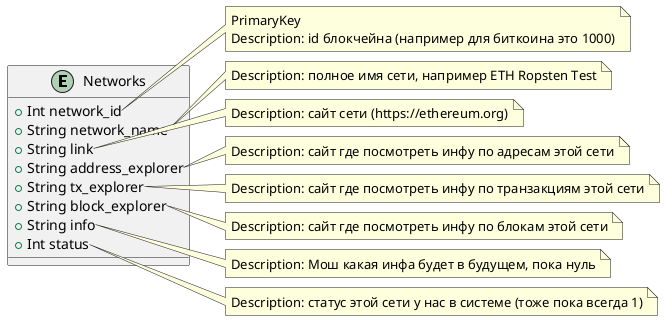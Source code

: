 @startuml
entity Networks {
    +Int network_id
    +String network_name
    +String link
    +String address_explorer
    +String tx_explorer
    +String block_explorer
    +String info
    +Int status
}

' Annotations and additional metadata
note right of Networks::network_id
  PrimaryKey
  Description: id блокчейна (например для биткоина это 1000)
end note

note right of Networks::network_name
  Description: полное имя сети, например ETH Ropsten Test
end note

note right of Networks::link
  Description: сайт сети (https://ethereum.org)
end note

note right of Networks::address_explorer
  Description: сайт где посмотреть инфу по адресам этой сети
end note

note right of Networks::tx_explorer
  Description: сайт где посмотреть инфу по транзакциям этой сети
end note

note right of Networks::block_explorer
  Description: сайт где посмотреть инфу по блокам этой сети
end note

note right of Networks::info
  Description: Мош какая инфа будет в будущем, пока нуль
end note

note right of Networks::status
  Description: статус этой сети у нас в системе (тоже пока всегда 1)
end note
@enduml
